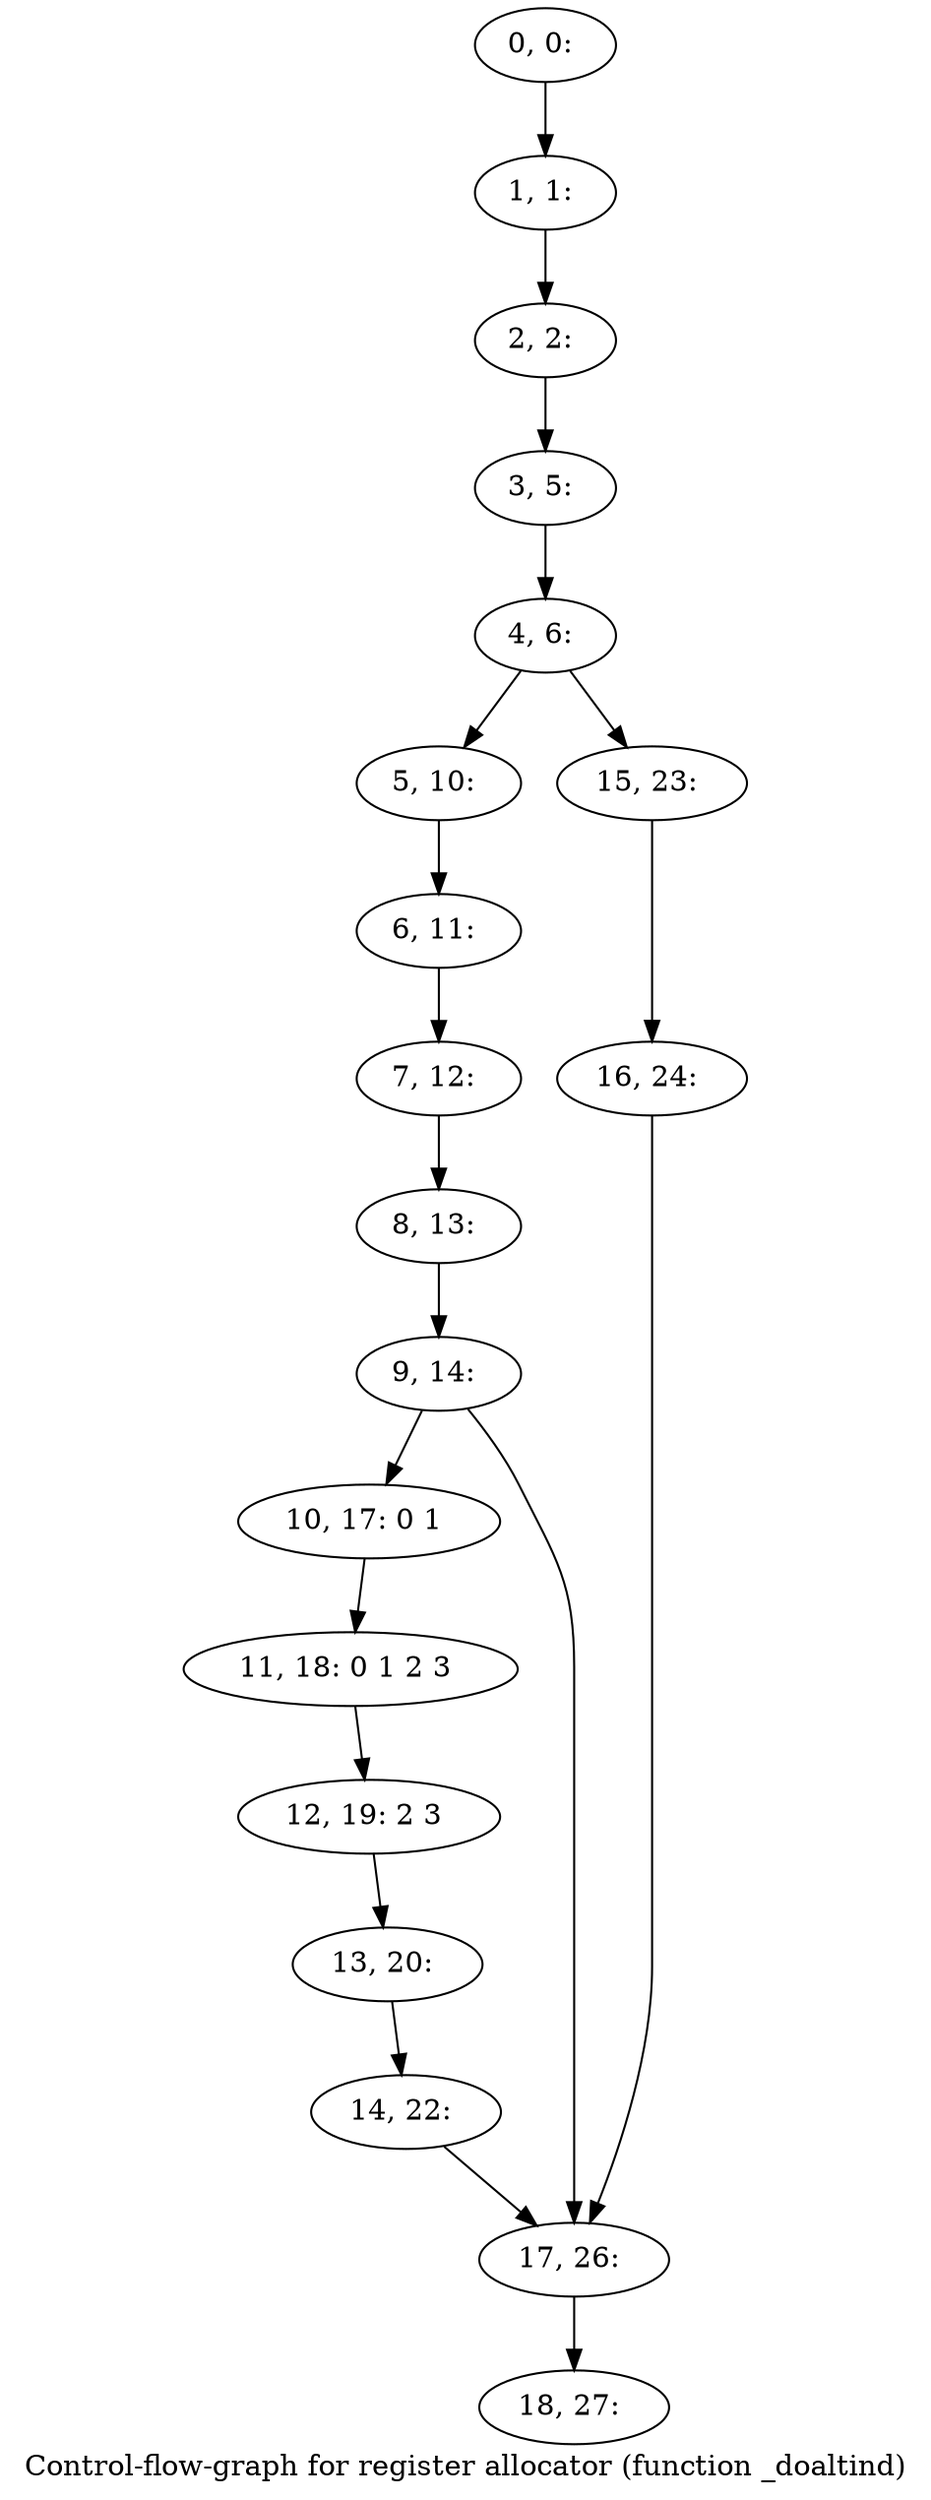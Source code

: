digraph G {
graph [label="Control-flow-graph for register allocator (function _doaltind)"]
0[label="0, 0: "];
1[label="1, 1: "];
2[label="2, 2: "];
3[label="3, 5: "];
4[label="4, 6: "];
5[label="5, 10: "];
6[label="6, 11: "];
7[label="7, 12: "];
8[label="8, 13: "];
9[label="9, 14: "];
10[label="10, 17: 0 1 "];
11[label="11, 18: 0 1 2 3 "];
12[label="12, 19: 2 3 "];
13[label="13, 20: "];
14[label="14, 22: "];
15[label="15, 23: "];
16[label="16, 24: "];
17[label="17, 26: "];
18[label="18, 27: "];
0->1 ;
1->2 ;
2->3 ;
3->4 ;
4->5 ;
4->15 ;
5->6 ;
6->7 ;
7->8 ;
8->9 ;
9->10 ;
9->17 ;
10->11 ;
11->12 ;
12->13 ;
13->14 ;
14->17 ;
15->16 ;
16->17 ;
17->18 ;
}
